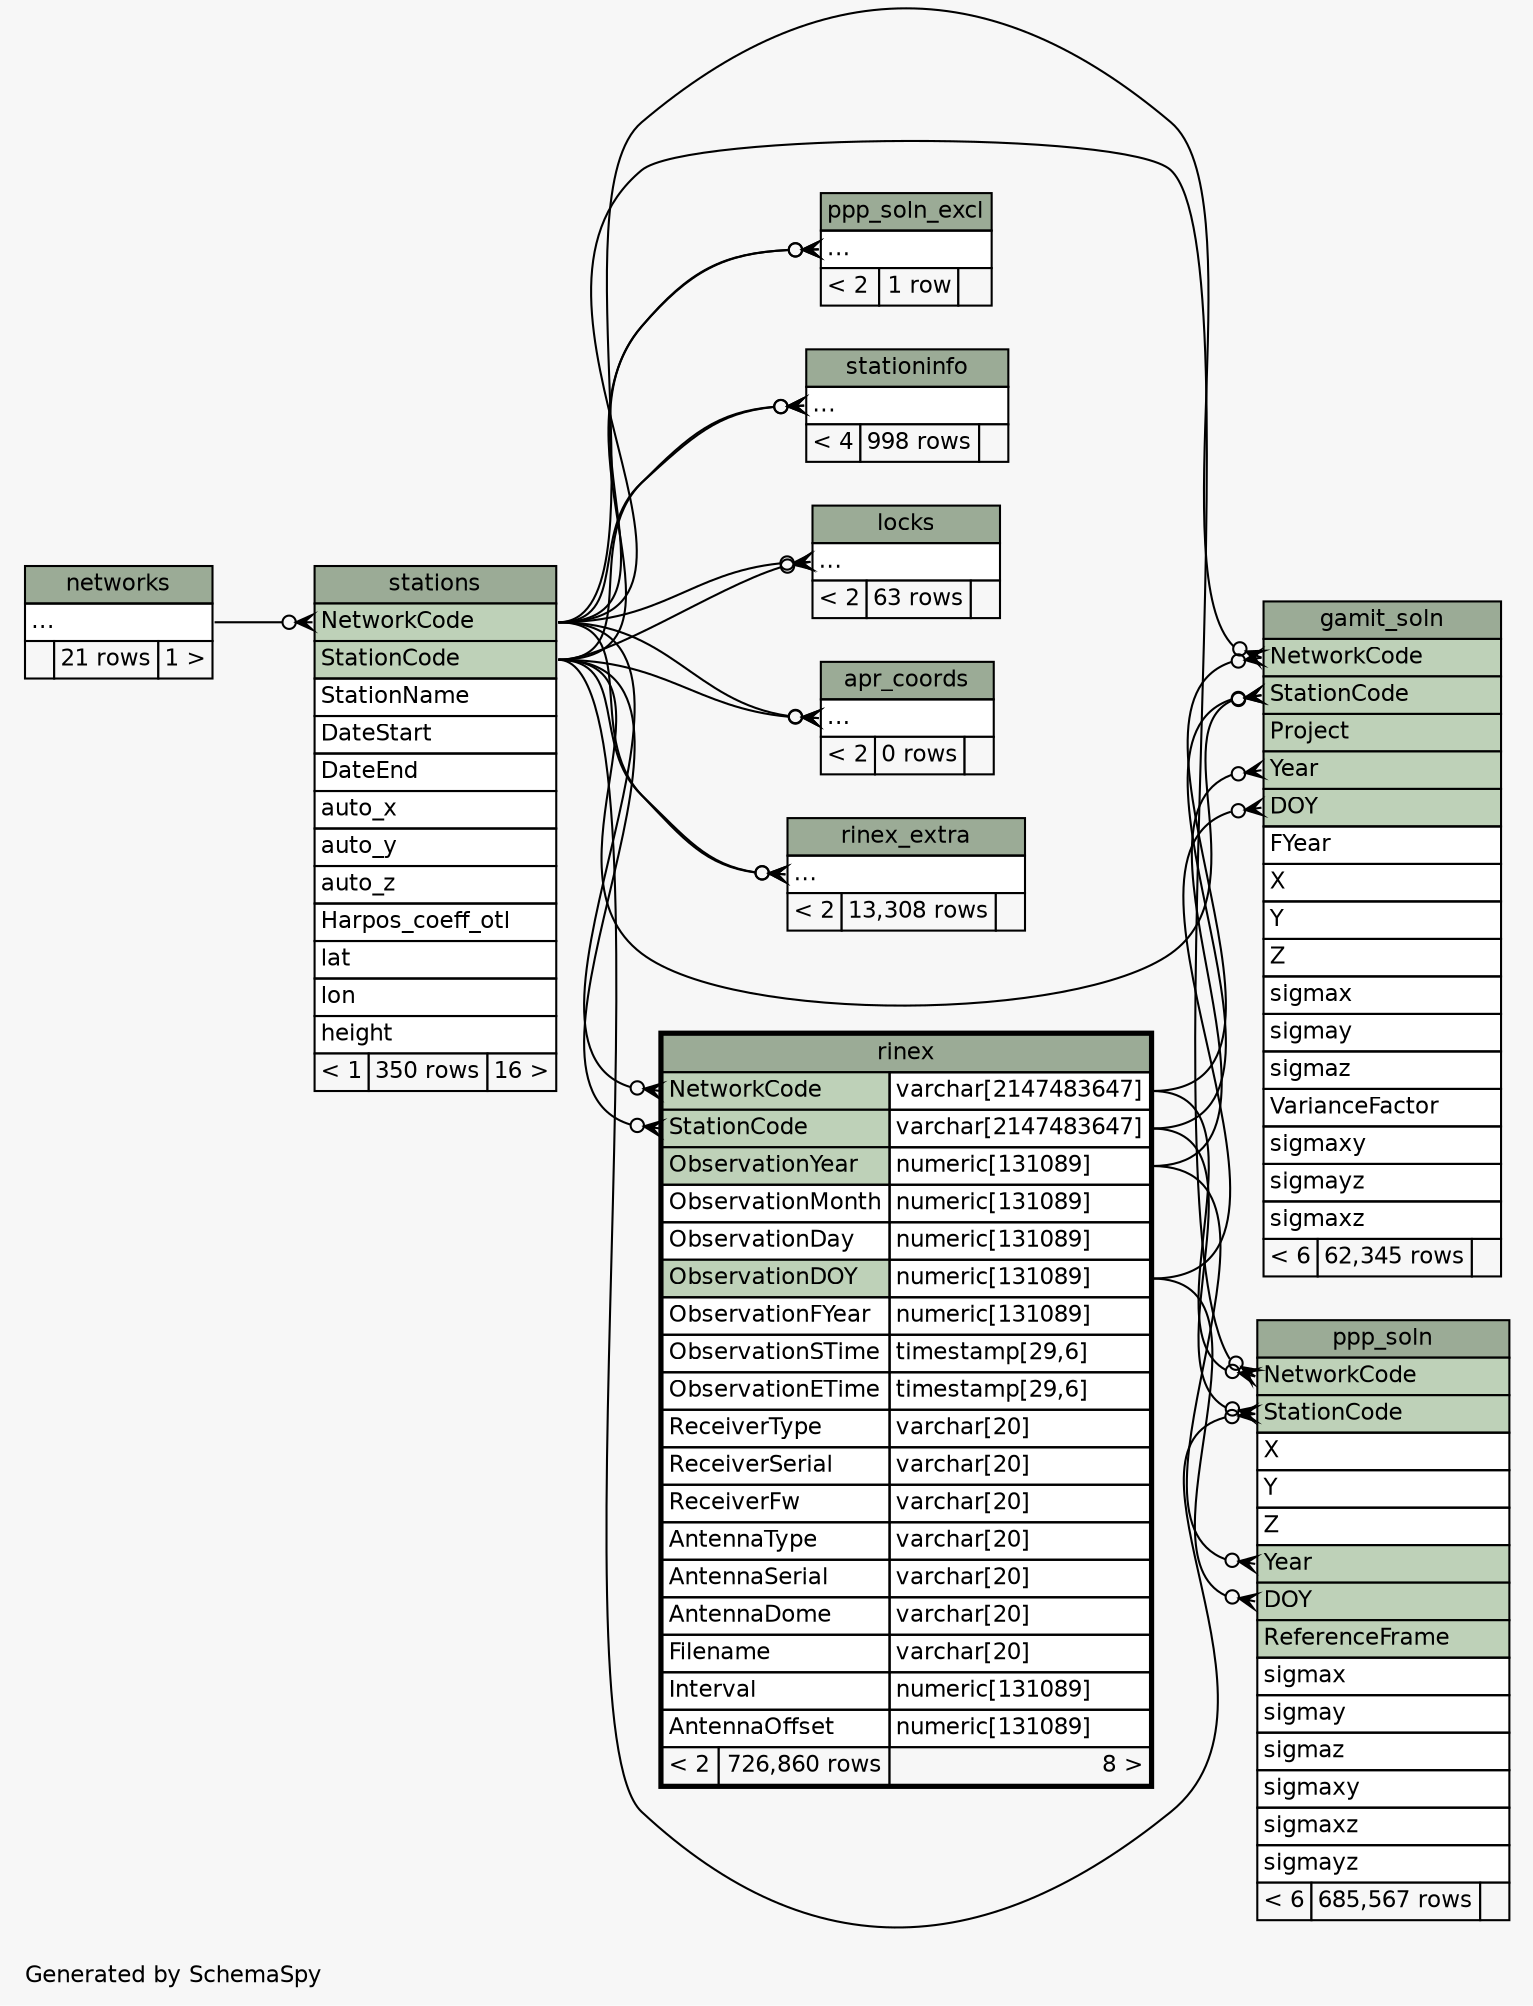 // dot 2.36.0 on Linux 4.4.0-59-generic
// SchemaSpy rev 590
digraph "twoDegreesRelationshipsDiagram" {
  graph [
    rankdir="RL"
    bgcolor="#f7f7f7"
    label="\nGenerated by SchemaSpy"
    labeljust="l"
    nodesep="0.18"
    ranksep="0.46"
    fontname="Helvetica"
    fontsize="11"
  ];
  node [
    fontname="Helvetica"
    fontsize="11"
    shape="plaintext"
  ];
  edge [
    arrowsize="0.8"
  ];
  "apr_coords":"elipses":w -> "stations":"NetworkCode":e [arrowhead=none dir=back arrowtail=crowodot];
  "apr_coords":"elipses":w -> "stations":"StationCode":e [arrowhead=none dir=back arrowtail=crowodot];
  "gamit_soln":"DOY":w -> "rinex":"ObservationDOY.type":e [arrowhead=none dir=back arrowtail=crowodot];
  "gamit_soln":"NetworkCode":w -> "rinex":"NetworkCode.type":e [arrowhead=none dir=back arrowtail=crowodot];
  "gamit_soln":"NetworkCode":w -> "stations":"NetworkCode":e [arrowhead=none dir=back arrowtail=crowodot];
  "gamit_soln":"StationCode":w -> "rinex":"StationCode.type":e [arrowhead=none dir=back arrowtail=crowodot];
  "gamit_soln":"StationCode":w -> "stations":"StationCode":e [arrowhead=none dir=back arrowtail=crowodot];
  "gamit_soln":"Year":w -> "rinex":"ObservationYear.type":e [arrowhead=none dir=back arrowtail=crowodot];
  "locks":"elipses":w -> "stations":"NetworkCode":e [arrowhead=none dir=back arrowtail=crowodot];
  "locks":"elipses":w -> "stations":"StationCode":e [arrowhead=none dir=back arrowtail=crowodot];
  "ppp_soln":"DOY":w -> "rinex":"ObservationDOY.type":e [arrowhead=none dir=back arrowtail=crowodot];
  "ppp_soln":"NetworkCode":w -> "rinex":"NetworkCode.type":e [arrowhead=none dir=back arrowtail=crowodot];
  "ppp_soln":"NetworkCode":w -> "stations":"NetworkCode":e [arrowhead=none dir=back arrowtail=crowodot];
  "ppp_soln":"StationCode":w -> "rinex":"StationCode.type":e [arrowhead=none dir=back arrowtail=crowodot];
  "ppp_soln":"StationCode":w -> "stations":"StationCode":e [arrowhead=none dir=back arrowtail=crowodot];
  "ppp_soln":"Year":w -> "rinex":"ObservationYear.type":e [arrowhead=none dir=back arrowtail=crowodot];
  "ppp_soln_excl":"elipses":w -> "stations":"NetworkCode":e [arrowhead=none dir=back arrowtail=crowodot];
  "ppp_soln_excl":"elipses":w -> "stations":"StationCode":e [arrowhead=none dir=back arrowtail=crowodot];
  "rinex":"NetworkCode":w -> "stations":"NetworkCode":e [arrowhead=none dir=back arrowtail=crowodot];
  "rinex":"StationCode":w -> "stations":"StationCode":e [arrowhead=none dir=back arrowtail=crowodot];
  "rinex_extra":"elipses":w -> "stations":"NetworkCode":e [arrowhead=none dir=back arrowtail=crowodot];
  "rinex_extra":"elipses":w -> "stations":"StationCode":e [arrowhead=none dir=back arrowtail=crowodot];
  "stationinfo":"elipses":w -> "stations":"NetworkCode":e [arrowhead=none dir=back arrowtail=crowodot];
  "stationinfo":"elipses":w -> "stations":"StationCode":e [arrowhead=none dir=back arrowtail=crowodot];
  "stations":"NetworkCode":w -> "networks":"elipses":e [arrowhead=none dir=back arrowtail=crowodot];
  "apr_coords" [
    label=<
    <TABLE BORDER="0" CELLBORDER="1" CELLSPACING="0" BGCOLOR="#ffffff">
      <TR><TD COLSPAN="3" BGCOLOR="#9bab96" ALIGN="CENTER">apr_coords</TD></TR>
      <TR><TD PORT="elipses" COLSPAN="3" ALIGN="LEFT">...</TD></TR>
      <TR><TD ALIGN="LEFT" BGCOLOR="#f7f7f7">&lt; 2</TD><TD ALIGN="RIGHT" BGCOLOR="#f7f7f7">0 rows</TD><TD ALIGN="RIGHT" BGCOLOR="#f7f7f7">  </TD></TR>
    </TABLE>>
    URL="apr_coords.html"
    tooltip="apr_coords"
  ];
  "gamit_soln" [
    label=<
    <TABLE BORDER="0" CELLBORDER="1" CELLSPACING="0" BGCOLOR="#ffffff">
      <TR><TD COLSPAN="3" BGCOLOR="#9bab96" ALIGN="CENTER">gamit_soln</TD></TR>
      <TR><TD PORT="NetworkCode" COLSPAN="3" BGCOLOR="#bed1b8" ALIGN="LEFT">NetworkCode</TD></TR>
      <TR><TD PORT="StationCode" COLSPAN="3" BGCOLOR="#bed1b8" ALIGN="LEFT">StationCode</TD></TR>
      <TR><TD PORT="Project" COLSPAN="3" BGCOLOR="#bed1b8" ALIGN="LEFT">Project</TD></TR>
      <TR><TD PORT="Year" COLSPAN="3" BGCOLOR="#bed1b8" ALIGN="LEFT">Year</TD></TR>
      <TR><TD PORT="DOY" COLSPAN="3" BGCOLOR="#bed1b8" ALIGN="LEFT">DOY</TD></TR>
      <TR><TD PORT="FYear" COLSPAN="3" ALIGN="LEFT">FYear</TD></TR>
      <TR><TD PORT="X" COLSPAN="3" ALIGN="LEFT">X</TD></TR>
      <TR><TD PORT="Y" COLSPAN="3" ALIGN="LEFT">Y</TD></TR>
      <TR><TD PORT="Z" COLSPAN="3" ALIGN="LEFT">Z</TD></TR>
      <TR><TD PORT="sigmax" COLSPAN="3" ALIGN="LEFT">sigmax</TD></TR>
      <TR><TD PORT="sigmay" COLSPAN="3" ALIGN="LEFT">sigmay</TD></TR>
      <TR><TD PORT="sigmaz" COLSPAN="3" ALIGN="LEFT">sigmaz</TD></TR>
      <TR><TD PORT="VarianceFactor" COLSPAN="3" ALIGN="LEFT">VarianceFactor</TD></TR>
      <TR><TD PORT="sigmaxy" COLSPAN="3" ALIGN="LEFT">sigmaxy</TD></TR>
      <TR><TD PORT="sigmayz" COLSPAN="3" ALIGN="LEFT">sigmayz</TD></TR>
      <TR><TD PORT="sigmaxz" COLSPAN="3" ALIGN="LEFT">sigmaxz</TD></TR>
      <TR><TD ALIGN="LEFT" BGCOLOR="#f7f7f7">&lt; 6</TD><TD ALIGN="RIGHT" BGCOLOR="#f7f7f7">62,345 rows</TD><TD ALIGN="RIGHT" BGCOLOR="#f7f7f7">  </TD></TR>
    </TABLE>>
    URL="gamit_soln.html"
    tooltip="gamit_soln"
  ];
  "locks" [
    label=<
    <TABLE BORDER="0" CELLBORDER="1" CELLSPACING="0" BGCOLOR="#ffffff">
      <TR><TD COLSPAN="3" BGCOLOR="#9bab96" ALIGN="CENTER">locks</TD></TR>
      <TR><TD PORT="elipses" COLSPAN="3" ALIGN="LEFT">...</TD></TR>
      <TR><TD ALIGN="LEFT" BGCOLOR="#f7f7f7">&lt; 2</TD><TD ALIGN="RIGHT" BGCOLOR="#f7f7f7">63 rows</TD><TD ALIGN="RIGHT" BGCOLOR="#f7f7f7">  </TD></TR>
    </TABLE>>
    URL="locks.html"
    tooltip="locks"
  ];
  "networks" [
    label=<
    <TABLE BORDER="0" CELLBORDER="1" CELLSPACING="0" BGCOLOR="#ffffff">
      <TR><TD COLSPAN="3" BGCOLOR="#9bab96" ALIGN="CENTER">networks</TD></TR>
      <TR><TD PORT="elipses" COLSPAN="3" ALIGN="LEFT">...</TD></TR>
      <TR><TD ALIGN="LEFT" BGCOLOR="#f7f7f7">  </TD><TD ALIGN="RIGHT" BGCOLOR="#f7f7f7">21 rows</TD><TD ALIGN="RIGHT" BGCOLOR="#f7f7f7">1 &gt;</TD></TR>
    </TABLE>>
    URL="networks.html"
    tooltip="networks"
  ];
  "ppp_soln" [
    label=<
    <TABLE BORDER="0" CELLBORDER="1" CELLSPACING="0" BGCOLOR="#ffffff">
      <TR><TD COLSPAN="3" BGCOLOR="#9bab96" ALIGN="CENTER">ppp_soln</TD></TR>
      <TR><TD PORT="NetworkCode" COLSPAN="3" BGCOLOR="#bed1b8" ALIGN="LEFT">NetworkCode</TD></TR>
      <TR><TD PORT="StationCode" COLSPAN="3" BGCOLOR="#bed1b8" ALIGN="LEFT">StationCode</TD></TR>
      <TR><TD PORT="X" COLSPAN="3" ALIGN="LEFT">X</TD></TR>
      <TR><TD PORT="Y" COLSPAN="3" ALIGN="LEFT">Y</TD></TR>
      <TR><TD PORT="Z" COLSPAN="3" ALIGN="LEFT">Z</TD></TR>
      <TR><TD PORT="Year" COLSPAN="3" BGCOLOR="#bed1b8" ALIGN="LEFT">Year</TD></TR>
      <TR><TD PORT="DOY" COLSPAN="3" BGCOLOR="#bed1b8" ALIGN="LEFT">DOY</TD></TR>
      <TR><TD PORT="ReferenceFrame" COLSPAN="3" BGCOLOR="#bed1b8" ALIGN="LEFT">ReferenceFrame</TD></TR>
      <TR><TD PORT="sigmax" COLSPAN="3" ALIGN="LEFT">sigmax</TD></TR>
      <TR><TD PORT="sigmay" COLSPAN="3" ALIGN="LEFT">sigmay</TD></TR>
      <TR><TD PORT="sigmaz" COLSPAN="3" ALIGN="LEFT">sigmaz</TD></TR>
      <TR><TD PORT="sigmaxy" COLSPAN="3" ALIGN="LEFT">sigmaxy</TD></TR>
      <TR><TD PORT="sigmaxz" COLSPAN="3" ALIGN="LEFT">sigmaxz</TD></TR>
      <TR><TD PORT="sigmayz" COLSPAN="3" ALIGN="LEFT">sigmayz</TD></TR>
      <TR><TD ALIGN="LEFT" BGCOLOR="#f7f7f7">&lt; 6</TD><TD ALIGN="RIGHT" BGCOLOR="#f7f7f7">685,567 rows</TD><TD ALIGN="RIGHT" BGCOLOR="#f7f7f7">  </TD></TR>
    </TABLE>>
    URL="ppp_soln.html"
    tooltip="ppp_soln"
  ];
  "ppp_soln_excl" [
    label=<
    <TABLE BORDER="0" CELLBORDER="1" CELLSPACING="0" BGCOLOR="#ffffff">
      <TR><TD COLSPAN="3" BGCOLOR="#9bab96" ALIGN="CENTER">ppp_soln_excl</TD></TR>
      <TR><TD PORT="elipses" COLSPAN="3" ALIGN="LEFT">...</TD></TR>
      <TR><TD ALIGN="LEFT" BGCOLOR="#f7f7f7">&lt; 2</TD><TD ALIGN="RIGHT" BGCOLOR="#f7f7f7">1 row</TD><TD ALIGN="RIGHT" BGCOLOR="#f7f7f7">  </TD></TR>
    </TABLE>>
    URL="ppp_soln_excl.html"
    tooltip="ppp_soln_excl"
  ];
  "rinex" [
    label=<
    <TABLE BORDER="2" CELLBORDER="1" CELLSPACING="0" BGCOLOR="#ffffff">
      <TR><TD COLSPAN="3" BGCOLOR="#9bab96" ALIGN="CENTER">rinex</TD></TR>
      <TR><TD PORT="NetworkCode" COLSPAN="2" BGCOLOR="#bed1b8" ALIGN="LEFT">NetworkCode</TD><TD PORT="NetworkCode.type" ALIGN="LEFT">varchar[2147483647]</TD></TR>
      <TR><TD PORT="StationCode" COLSPAN="2" BGCOLOR="#bed1b8" ALIGN="LEFT">StationCode</TD><TD PORT="StationCode.type" ALIGN="LEFT">varchar[2147483647]</TD></TR>
      <TR><TD PORT="ObservationYear" COLSPAN="2" BGCOLOR="#bed1b8" ALIGN="LEFT">ObservationYear</TD><TD PORT="ObservationYear.type" ALIGN="LEFT">numeric[131089]</TD></TR>
      <TR><TD PORT="ObservationMonth" COLSPAN="2" ALIGN="LEFT">ObservationMonth</TD><TD PORT="ObservationMonth.type" ALIGN="LEFT">numeric[131089]</TD></TR>
      <TR><TD PORT="ObservationDay" COLSPAN="2" ALIGN="LEFT">ObservationDay</TD><TD PORT="ObservationDay.type" ALIGN="LEFT">numeric[131089]</TD></TR>
      <TR><TD PORT="ObservationDOY" COLSPAN="2" BGCOLOR="#bed1b8" ALIGN="LEFT">ObservationDOY</TD><TD PORT="ObservationDOY.type" ALIGN="LEFT">numeric[131089]</TD></TR>
      <TR><TD PORT="ObservationFYear" COLSPAN="2" ALIGN="LEFT">ObservationFYear</TD><TD PORT="ObservationFYear.type" ALIGN="LEFT">numeric[131089]</TD></TR>
      <TR><TD PORT="ObservationSTime" COLSPAN="2" ALIGN="LEFT">ObservationSTime</TD><TD PORT="ObservationSTime.type" ALIGN="LEFT">timestamp[29,6]</TD></TR>
      <TR><TD PORT="ObservationETime" COLSPAN="2" ALIGN="LEFT">ObservationETime</TD><TD PORT="ObservationETime.type" ALIGN="LEFT">timestamp[29,6]</TD></TR>
      <TR><TD PORT="ReceiverType" COLSPAN="2" ALIGN="LEFT">ReceiverType</TD><TD PORT="ReceiverType.type" ALIGN="LEFT">varchar[20]</TD></TR>
      <TR><TD PORT="ReceiverSerial" COLSPAN="2" ALIGN="LEFT">ReceiverSerial</TD><TD PORT="ReceiverSerial.type" ALIGN="LEFT">varchar[20]</TD></TR>
      <TR><TD PORT="ReceiverFw" COLSPAN="2" ALIGN="LEFT">ReceiverFw</TD><TD PORT="ReceiverFw.type" ALIGN="LEFT">varchar[20]</TD></TR>
      <TR><TD PORT="AntennaType" COLSPAN="2" ALIGN="LEFT">AntennaType</TD><TD PORT="AntennaType.type" ALIGN="LEFT">varchar[20]</TD></TR>
      <TR><TD PORT="AntennaSerial" COLSPAN="2" ALIGN="LEFT">AntennaSerial</TD><TD PORT="AntennaSerial.type" ALIGN="LEFT">varchar[20]</TD></TR>
      <TR><TD PORT="AntennaDome" COLSPAN="2" ALIGN="LEFT">AntennaDome</TD><TD PORT="AntennaDome.type" ALIGN="LEFT">varchar[20]</TD></TR>
      <TR><TD PORT="Filename" COLSPAN="2" ALIGN="LEFT">Filename</TD><TD PORT="Filename.type" ALIGN="LEFT">varchar[20]</TD></TR>
      <TR><TD PORT="Interval" COLSPAN="2" ALIGN="LEFT">Interval</TD><TD PORT="Interval.type" ALIGN="LEFT">numeric[131089]</TD></TR>
      <TR><TD PORT="AntennaOffset" COLSPAN="2" ALIGN="LEFT">AntennaOffset</TD><TD PORT="AntennaOffset.type" ALIGN="LEFT">numeric[131089]</TD></TR>
      <TR><TD ALIGN="LEFT" BGCOLOR="#f7f7f7">&lt; 2</TD><TD ALIGN="RIGHT" BGCOLOR="#f7f7f7">726,860 rows</TD><TD ALIGN="RIGHT" BGCOLOR="#f7f7f7">8 &gt;</TD></TR>
    </TABLE>>
    URL="rinex.html"
    tooltip="rinex"
  ];
  "rinex_extra" [
    label=<
    <TABLE BORDER="0" CELLBORDER="1" CELLSPACING="0" BGCOLOR="#ffffff">
      <TR><TD COLSPAN="3" BGCOLOR="#9bab96" ALIGN="CENTER">rinex_extra</TD></TR>
      <TR><TD PORT="elipses" COLSPAN="3" ALIGN="LEFT">...</TD></TR>
      <TR><TD ALIGN="LEFT" BGCOLOR="#f7f7f7">&lt; 2</TD><TD ALIGN="RIGHT" BGCOLOR="#f7f7f7">13,308 rows</TD><TD ALIGN="RIGHT" BGCOLOR="#f7f7f7">  </TD></TR>
    </TABLE>>
    URL="rinex_extra.html"
    tooltip="rinex_extra"
  ];
  "stationinfo" [
    label=<
    <TABLE BORDER="0" CELLBORDER="1" CELLSPACING="0" BGCOLOR="#ffffff">
      <TR><TD COLSPAN="3" BGCOLOR="#9bab96" ALIGN="CENTER">stationinfo</TD></TR>
      <TR><TD PORT="elipses" COLSPAN="3" ALIGN="LEFT">...</TD></TR>
      <TR><TD ALIGN="LEFT" BGCOLOR="#f7f7f7">&lt; 4</TD><TD ALIGN="RIGHT" BGCOLOR="#f7f7f7">998 rows</TD><TD ALIGN="RIGHT" BGCOLOR="#f7f7f7">  </TD></TR>
    </TABLE>>
    URL="stationinfo.html"
    tooltip="stationinfo"
  ];
  "stations" [
    label=<
    <TABLE BORDER="0" CELLBORDER="1" CELLSPACING="0" BGCOLOR="#ffffff">
      <TR><TD COLSPAN="3" BGCOLOR="#9bab96" ALIGN="CENTER">stations</TD></TR>
      <TR><TD PORT="NetworkCode" COLSPAN="3" BGCOLOR="#bed1b8" ALIGN="LEFT">NetworkCode</TD></TR>
      <TR><TD PORT="StationCode" COLSPAN="3" BGCOLOR="#bed1b8" ALIGN="LEFT">StationCode</TD></TR>
      <TR><TD PORT="StationName" COLSPAN="3" ALIGN="LEFT">StationName</TD></TR>
      <TR><TD PORT="DateStart" COLSPAN="3" ALIGN="LEFT">DateStart</TD></TR>
      <TR><TD PORT="DateEnd" COLSPAN="3" ALIGN="LEFT">DateEnd</TD></TR>
      <TR><TD PORT="auto_x" COLSPAN="3" ALIGN="LEFT">auto_x</TD></TR>
      <TR><TD PORT="auto_y" COLSPAN="3" ALIGN="LEFT">auto_y</TD></TR>
      <TR><TD PORT="auto_z" COLSPAN="3" ALIGN="LEFT">auto_z</TD></TR>
      <TR><TD PORT="Harpos_coeff_otl" COLSPAN="3" ALIGN="LEFT">Harpos_coeff_otl</TD></TR>
      <TR><TD PORT="lat" COLSPAN="3" ALIGN="LEFT">lat</TD></TR>
      <TR><TD PORT="lon" COLSPAN="3" ALIGN="LEFT">lon</TD></TR>
      <TR><TD PORT="height" COLSPAN="3" ALIGN="LEFT">height</TD></TR>
      <TR><TD ALIGN="LEFT" BGCOLOR="#f7f7f7">&lt; 1</TD><TD ALIGN="RIGHT" BGCOLOR="#f7f7f7">350 rows</TD><TD ALIGN="RIGHT" BGCOLOR="#f7f7f7">16 &gt;</TD></TR>
    </TABLE>>
    URL="stations.html"
    tooltip="stations"
  ];
}
